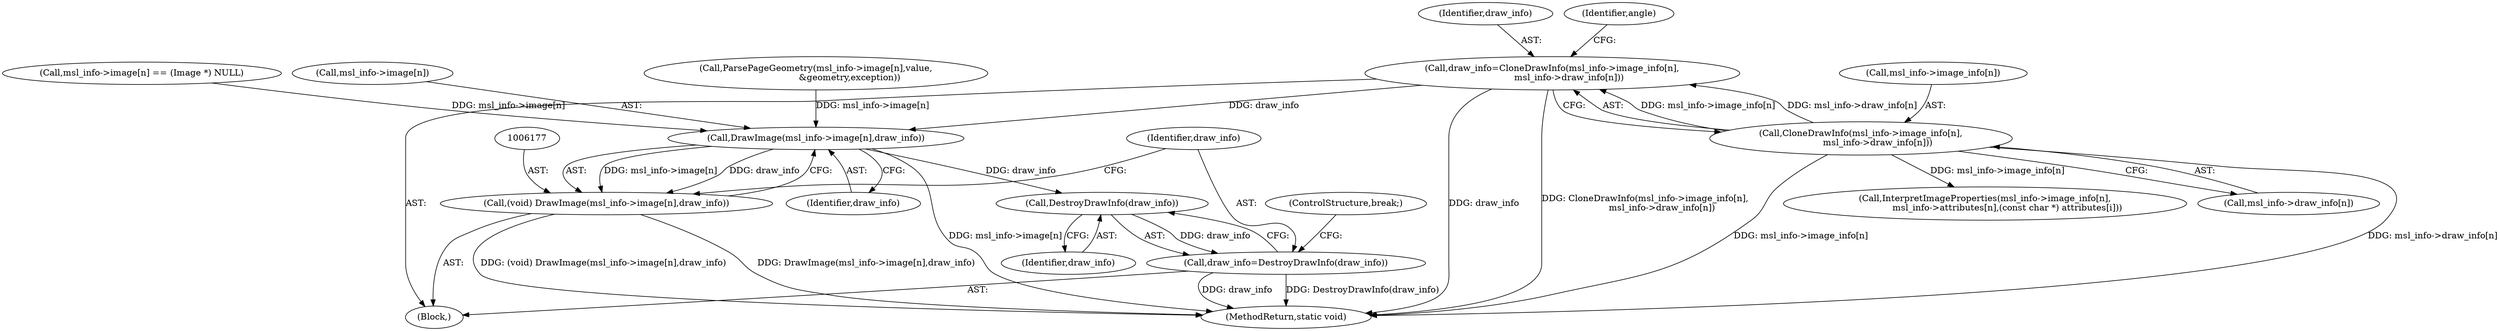 digraph "0_ImageMagick_56d6e20de489113617cbbddaf41e92600a34db22@pointer" {
"1005070" [label="(Call,draw_info=CloneDrawInfo(msl_info->image_info[n],\n            msl_info->draw_info[n]))"];
"1005072" [label="(Call,CloneDrawInfo(msl_info->image_info[n],\n            msl_info->draw_info[n]))"];
"1006178" [label="(Call,DrawImage(msl_info->image[n],draw_info))"];
"1006176" [label="(Call,(void) DrawImage(msl_info->image[n],draw_info))"];
"1006187" [label="(Call,DestroyDrawInfo(draw_info))"];
"1006185" [label="(Call,draw_info=DestroyDrawInfo(draw_info))"];
"1006189" [label="(ControlStructure,break;)"];
"1005050" [label="(Block,)"];
"1005437" [label="(Call,ParsePageGeometry(msl_info->image[n],value,\n                        &geometry,exception))"];
"1005072" [label="(Call,CloneDrawInfo(msl_info->image_info[n],\n            msl_info->draw_info[n]))"];
"1006184" [label="(Identifier,draw_info)"];
"1005053" [label="(Call,msl_info->image[n] == (Image *) NULL)"];
"1005078" [label="(Call,msl_info->draw_info[n])"];
"1006186" [label="(Identifier,draw_info)"];
"1005071" [label="(Identifier,draw_info)"];
"1006179" [label="(Call,msl_info->image[n])"];
"1005073" [label="(Call,msl_info->image_info[n])"];
"1019610" [label="(MethodReturn,static void)"];
"1006176" [label="(Call,(void) DrawImage(msl_info->image[n],draw_info))"];
"1005084" [label="(Identifier,angle)"];
"1006187" [label="(Call,DestroyDrawInfo(draw_info))"];
"1006188" [label="(Identifier,draw_info)"];
"1006185" [label="(Call,draw_info=DestroyDrawInfo(draw_info))"];
"1005070" [label="(Call,draw_info=CloneDrawInfo(msl_info->image_info[n],\n            msl_info->draw_info[n]))"];
"1006178" [label="(Call,DrawImage(msl_info->image[n],draw_info))"];
"1005124" [label="(Call,InterpretImageProperties(msl_info->image_info[n],\n                msl_info->attributes[n],(const char *) attributes[i]))"];
"1005070" -> "1005050"  [label="AST: "];
"1005070" -> "1005072"  [label="CFG: "];
"1005071" -> "1005070"  [label="AST: "];
"1005072" -> "1005070"  [label="AST: "];
"1005084" -> "1005070"  [label="CFG: "];
"1005070" -> "1019610"  [label="DDG: draw_info"];
"1005070" -> "1019610"  [label="DDG: CloneDrawInfo(msl_info->image_info[n],\n            msl_info->draw_info[n])"];
"1005072" -> "1005070"  [label="DDG: msl_info->image_info[n]"];
"1005072" -> "1005070"  [label="DDG: msl_info->draw_info[n]"];
"1005070" -> "1006178"  [label="DDG: draw_info"];
"1005072" -> "1005078"  [label="CFG: "];
"1005073" -> "1005072"  [label="AST: "];
"1005078" -> "1005072"  [label="AST: "];
"1005072" -> "1019610"  [label="DDG: msl_info->image_info[n]"];
"1005072" -> "1019610"  [label="DDG: msl_info->draw_info[n]"];
"1005072" -> "1005124"  [label="DDG: msl_info->image_info[n]"];
"1006178" -> "1006176"  [label="AST: "];
"1006178" -> "1006184"  [label="CFG: "];
"1006179" -> "1006178"  [label="AST: "];
"1006184" -> "1006178"  [label="AST: "];
"1006176" -> "1006178"  [label="CFG: "];
"1006178" -> "1019610"  [label="DDG: msl_info->image[n]"];
"1006178" -> "1006176"  [label="DDG: msl_info->image[n]"];
"1006178" -> "1006176"  [label="DDG: draw_info"];
"1005053" -> "1006178"  [label="DDG: msl_info->image[n]"];
"1005437" -> "1006178"  [label="DDG: msl_info->image[n]"];
"1006178" -> "1006187"  [label="DDG: draw_info"];
"1006176" -> "1005050"  [label="AST: "];
"1006177" -> "1006176"  [label="AST: "];
"1006186" -> "1006176"  [label="CFG: "];
"1006176" -> "1019610"  [label="DDG: DrawImage(msl_info->image[n],draw_info)"];
"1006176" -> "1019610"  [label="DDG: (void) DrawImage(msl_info->image[n],draw_info)"];
"1006187" -> "1006185"  [label="AST: "];
"1006187" -> "1006188"  [label="CFG: "];
"1006188" -> "1006187"  [label="AST: "];
"1006185" -> "1006187"  [label="CFG: "];
"1006187" -> "1006185"  [label="DDG: draw_info"];
"1006185" -> "1005050"  [label="AST: "];
"1006186" -> "1006185"  [label="AST: "];
"1006189" -> "1006185"  [label="CFG: "];
"1006185" -> "1019610"  [label="DDG: draw_info"];
"1006185" -> "1019610"  [label="DDG: DestroyDrawInfo(draw_info)"];
}
